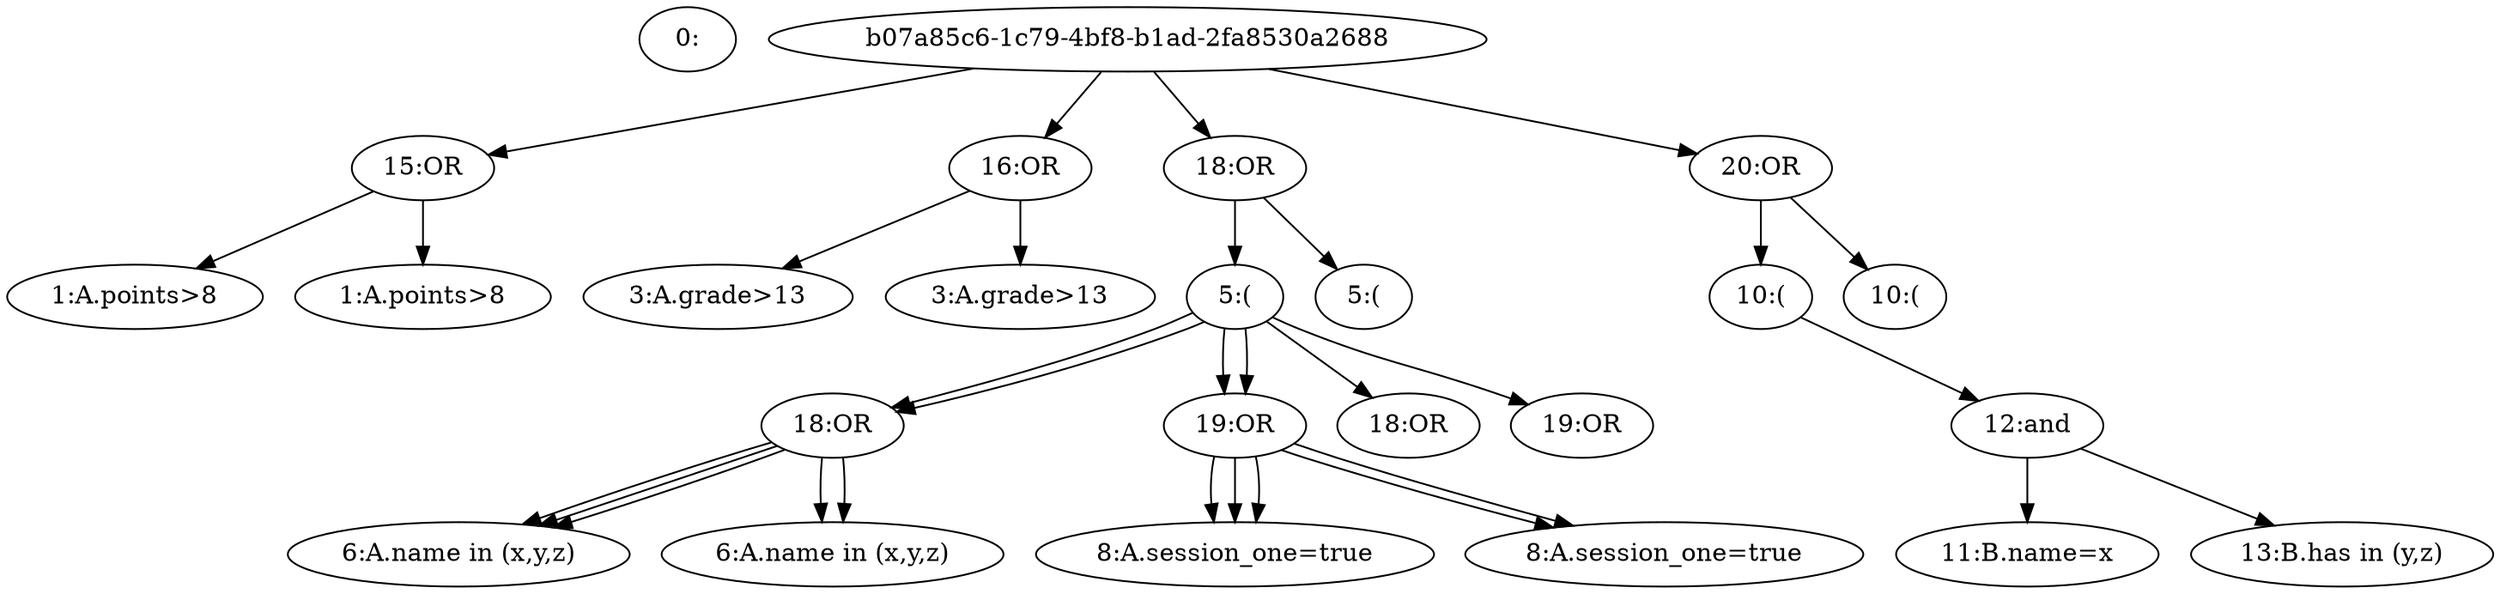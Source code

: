 // Graph
digraph {
	"19cec72a-96fc-4361-9e79-471273b1b228" [label="0:"]
	"cbce2528-1331-4515-89d5-5ff2b0ad1edd" [label="15:OR"]
	"b07a85c6-1c79-4bf8-b1ad-2fa8530a2688" -> "cbce2528-1331-4515-89d5-5ff2b0ad1edd"
	"02bc1228-9451-40a6-967a-65b7af451585" [label="1:A.points>8"]
	"cbce2528-1331-4515-89d5-5ff2b0ad1edd" -> "02bc1228-9451-40a6-967a-65b7af451585"
	"bb066bca-49ab-4aa5-b1f1-fcdd0977c3ae" [label="1:A.points>8"]
	"cbce2528-1331-4515-89d5-5ff2b0ad1edd" -> "bb066bca-49ab-4aa5-b1f1-fcdd0977c3ae"
	"e4ee648b-8146-4c4f-82f2-58e8257f6d9a" [label="16:OR"]
	"b07a85c6-1c79-4bf8-b1ad-2fa8530a2688" -> "e4ee648b-8146-4c4f-82f2-58e8257f6d9a"
	"fd1a6a1e-209e-4552-ac04-627a732ba0b5" [label="3:A.grade>13"]
	"e4ee648b-8146-4c4f-82f2-58e8257f6d9a" -> "fd1a6a1e-209e-4552-ac04-627a732ba0b5"
	"d2b9440d-5ca3-4482-8d29-7e3cad1c225f" [label="3:A.grade>13"]
	"e4ee648b-8146-4c4f-82f2-58e8257f6d9a" -> "d2b9440d-5ca3-4482-8d29-7e3cad1c225f"
	"49ab6798-c883-4db7-be33-12b67bca6acc" [label="18:OR"]
	"b07a85c6-1c79-4bf8-b1ad-2fa8530a2688" -> "49ab6798-c883-4db7-be33-12b67bca6acc"
	"a2c53729-3f02-4eda-a1af-7842d1807601" [label="5:("]
	"49ab6798-c883-4db7-be33-12b67bca6acc" -> "a2c53729-3f02-4eda-a1af-7842d1807601"
	"3f97b93f-cc4a-4ad8-9fea-6b80b1e63b3e" [label="18:OR"]
	"a2c53729-3f02-4eda-a1af-7842d1807601" -> "3f97b93f-cc4a-4ad8-9fea-6b80b1e63b3e"
	"20c7acac-ddd2-4b8d-a5b2-f61d952dd661" [label="6:A.name in (x,y,z)"]
	"3f97b93f-cc4a-4ad8-9fea-6b80b1e63b3e" -> "20c7acac-ddd2-4b8d-a5b2-f61d952dd661"
	"c31d1fa3-d04e-4198-ad7f-cbd51a8bf4c7" [label="6:A.name in (x,y,z)"]
	"3f97b93f-cc4a-4ad8-9fea-6b80b1e63b3e" -> "c31d1fa3-d04e-4198-ad7f-cbd51a8bf4c7"
	"76fc0530-4268-4d03-9b0d-0bf00539f795" [label="19:OR"]
	"a2c53729-3f02-4eda-a1af-7842d1807601" -> "76fc0530-4268-4d03-9b0d-0bf00539f795"
	"ccfe2697-fc60-4bed-8d64-a94de2389979" [label="8:A.session_one=true"]
	"76fc0530-4268-4d03-9b0d-0bf00539f795" -> "ccfe2697-fc60-4bed-8d64-a94de2389979"
	"58e94d9c-0718-4c52-bbb4-cb3e694b5d49" [label="8:A.session_one=true"]
	"76fc0530-4268-4d03-9b0d-0bf00539f795" -> "58e94d9c-0718-4c52-bbb4-cb3e694b5d49"
	"af8120fc-3846-4536-b323-8eade3901cc1" [label="18:OR"]
	"a2c53729-3f02-4eda-a1af-7842d1807601" -> "af8120fc-3846-4536-b323-8eade3901cc1"
	"20c7acac-ddd2-4b8d-a5b2-f61d952dd661" [label="6:A.name in (x,y,z)"]
	"3f97b93f-cc4a-4ad8-9fea-6b80b1e63b3e" -> "20c7acac-ddd2-4b8d-a5b2-f61d952dd661"
	"cc5b7350-d843-4755-89f1-72e164c64454" [label="19:OR"]
	"a2c53729-3f02-4eda-a1af-7842d1807601" -> "cc5b7350-d843-4755-89f1-72e164c64454"
	"ccfe2697-fc60-4bed-8d64-a94de2389979" [label="8:A.session_one=true"]
	"76fc0530-4268-4d03-9b0d-0bf00539f795" -> "ccfe2697-fc60-4bed-8d64-a94de2389979"
	"c8cfd56d-93b5-4659-8055-47cb8c5f4bf0" [label="5:("]
	"49ab6798-c883-4db7-be33-12b67bca6acc" -> "c8cfd56d-93b5-4659-8055-47cb8c5f4bf0"
	"3f97b93f-cc4a-4ad8-9fea-6b80b1e63b3e" [label="18:OR"]
	"a2c53729-3f02-4eda-a1af-7842d1807601" -> "3f97b93f-cc4a-4ad8-9fea-6b80b1e63b3e"
	"20c7acac-ddd2-4b8d-a5b2-f61d952dd661" [label="6:A.name in (x,y,z)"]
	"3f97b93f-cc4a-4ad8-9fea-6b80b1e63b3e" -> "20c7acac-ddd2-4b8d-a5b2-f61d952dd661"
	"c31d1fa3-d04e-4198-ad7f-cbd51a8bf4c7" [label="6:A.name in (x,y,z)"]
	"3f97b93f-cc4a-4ad8-9fea-6b80b1e63b3e" -> "c31d1fa3-d04e-4198-ad7f-cbd51a8bf4c7"
	"76fc0530-4268-4d03-9b0d-0bf00539f795" [label="19:OR"]
	"a2c53729-3f02-4eda-a1af-7842d1807601" -> "76fc0530-4268-4d03-9b0d-0bf00539f795"
	"ccfe2697-fc60-4bed-8d64-a94de2389979" [label="8:A.session_one=true"]
	"76fc0530-4268-4d03-9b0d-0bf00539f795" -> "ccfe2697-fc60-4bed-8d64-a94de2389979"
	"58e94d9c-0718-4c52-bbb4-cb3e694b5d49" [label="8:A.session_one=true"]
	"76fc0530-4268-4d03-9b0d-0bf00539f795" -> "58e94d9c-0718-4c52-bbb4-cb3e694b5d49"
	"405b9407-1515-4548-a4fa-5626f4cea3be" [label="20:OR"]
	"b07a85c6-1c79-4bf8-b1ad-2fa8530a2688" -> "405b9407-1515-4548-a4fa-5626f4cea3be"
	"08bfd2ed-0696-4ce9-bfe9-b1b761adb73f" [label="10:("]
	"405b9407-1515-4548-a4fa-5626f4cea3be" -> "08bfd2ed-0696-4ce9-bfe9-b1b761adb73f"
	"1c14d3a8-c83c-4f95-a62a-71c87c579659" [label="12:and"]
	"08bfd2ed-0696-4ce9-bfe9-b1b761adb73f" -> "1c14d3a8-c83c-4f95-a62a-71c87c579659"
	"30847c81-075e-427c-9343-6f30f98b27ed" [label="11:B.name=x"]
	"1c14d3a8-c83c-4f95-a62a-71c87c579659" -> "30847c81-075e-427c-9343-6f30f98b27ed"
	"bf0ca5a7-8028-4a67-8b01-734195a947a2" [label="13:B.has in (y,z)"]
	"1c14d3a8-c83c-4f95-a62a-71c87c579659" -> "bf0ca5a7-8028-4a67-8b01-734195a947a2"
	"1425b74c-73bb-4cbd-8b95-37b44c45391c" [label="10:("]
	"405b9407-1515-4548-a4fa-5626f4cea3be" -> "1425b74c-73bb-4cbd-8b95-37b44c45391c"
}
